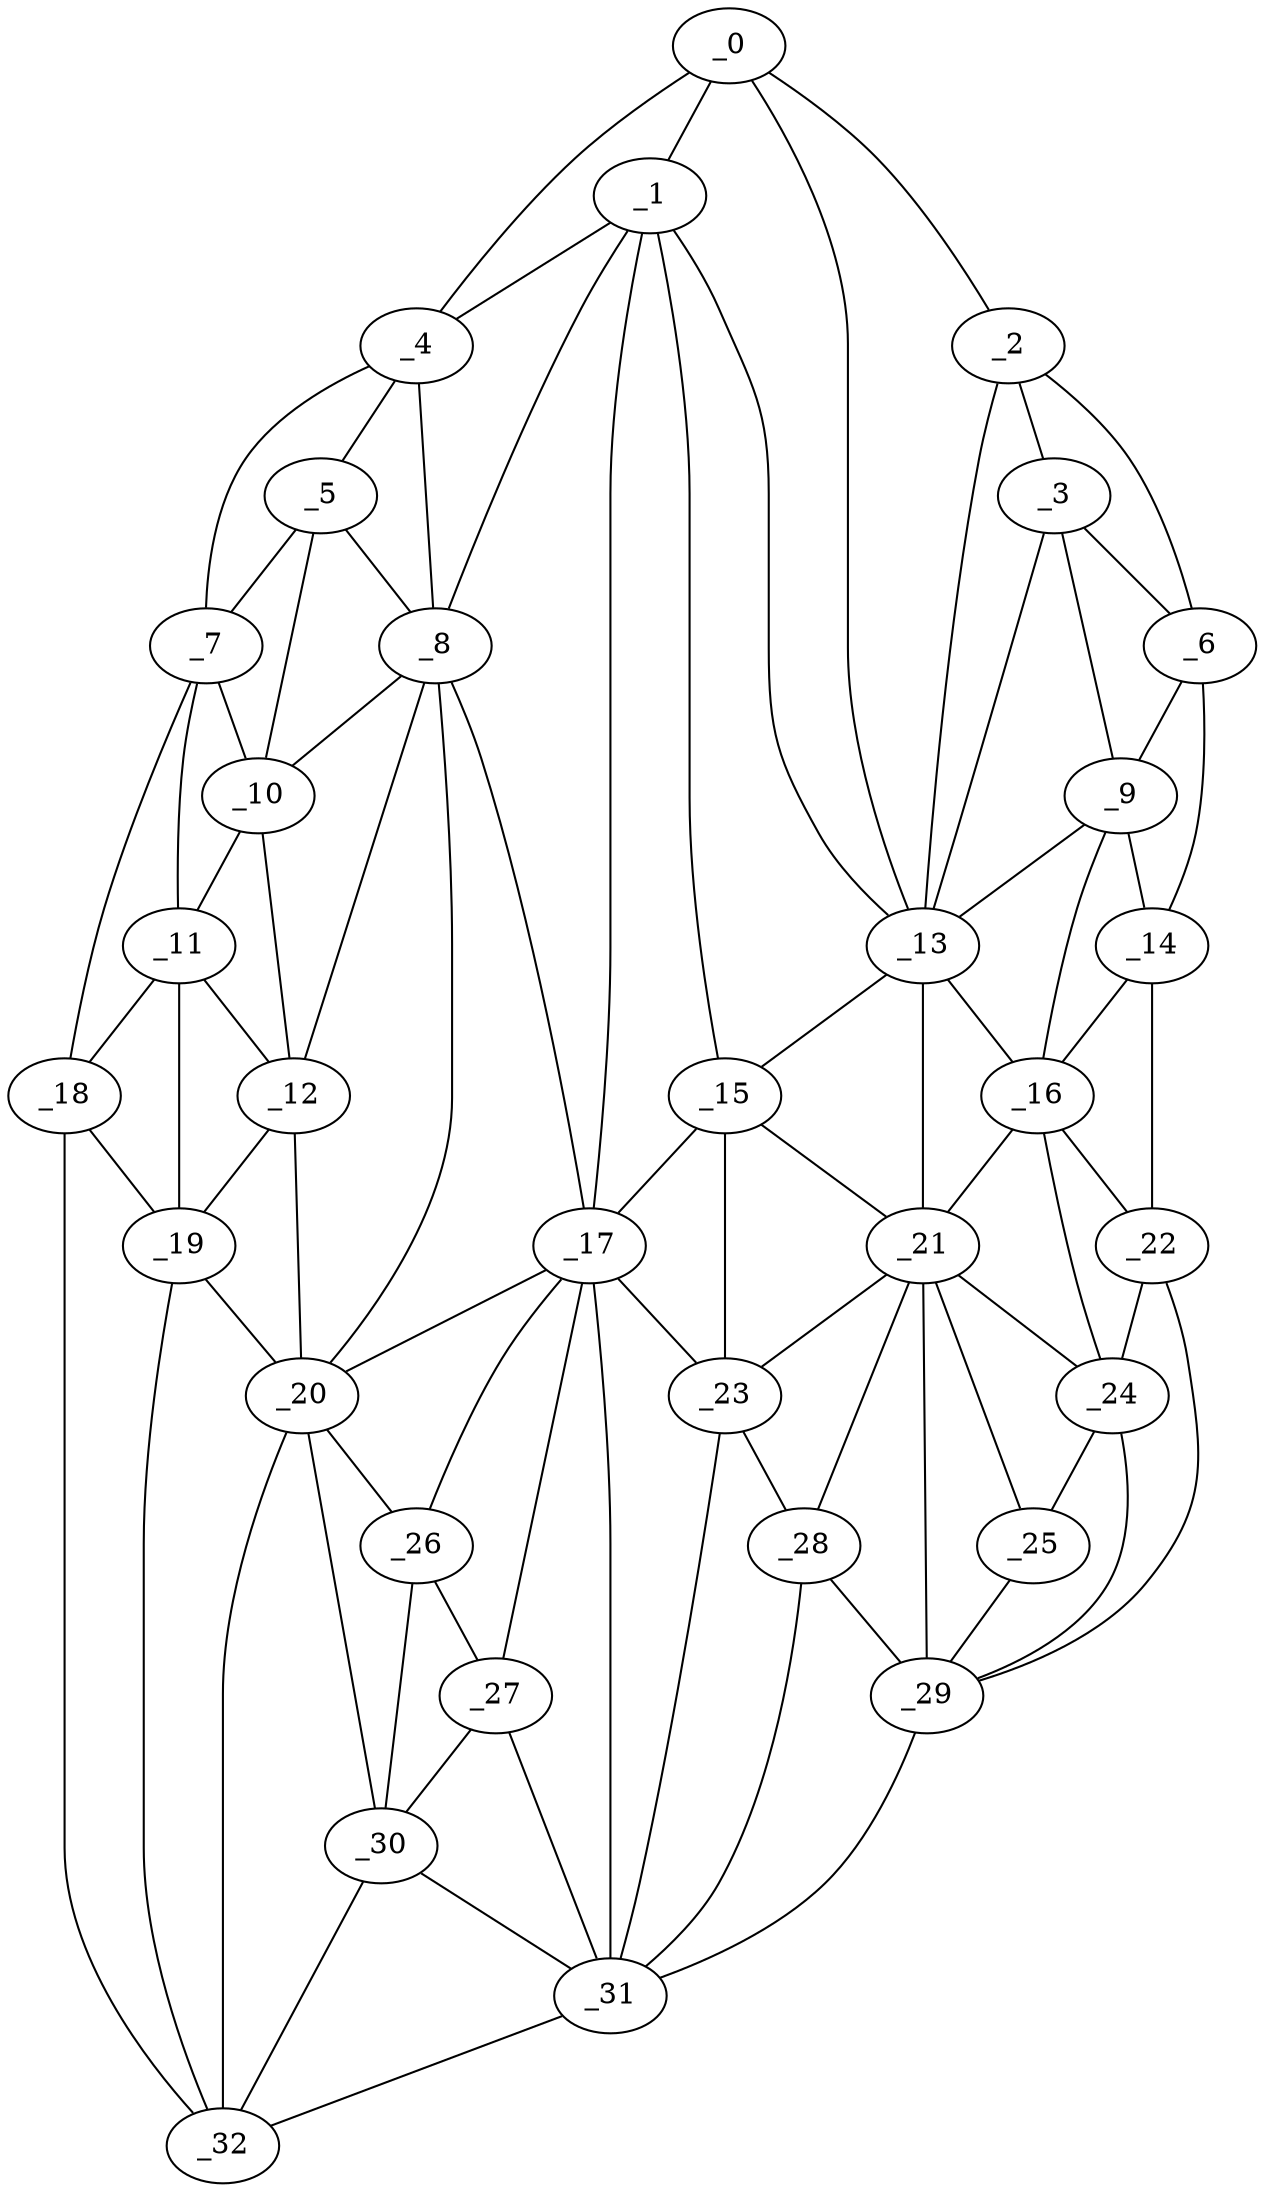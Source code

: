 graph "obj14__300.gxl" {
	_0	 [x=30,
		y=66];
	_1	 [x=37,
		y=59];
	_0 -- _1	 [valence=1];
	_2	 [x=40,
		y=102];
	_0 -- _2	 [valence=1];
	_4	 [x=52,
		y=18];
	_0 -- _4	 [valence=1];
	_13	 [x=74,
		y=86];
	_0 -- _13	 [valence=2];
	_1 -- _4	 [valence=2];
	_8	 [x=66,
		y=30];
	_1 -- _8	 [valence=1];
	_1 -- _13	 [valence=2];
	_15	 [x=78,
		y=80];
	_1 -- _15	 [valence=2];
	_17	 [x=83,
		y=44];
	_1 -- _17	 [valence=2];
	_3	 [x=49,
		y=109];
	_2 -- _3	 [valence=1];
	_6	 [x=62,
		y=120];
	_2 -- _6	 [valence=1];
	_2 -- _13	 [valence=2];
	_3 -- _6	 [valence=1];
	_9	 [x=66,
		y=111];
	_3 -- _9	 [valence=2];
	_3 -- _13	 [valence=2];
	_5	 [x=59,
		y=15];
	_4 -- _5	 [valence=1];
	_7	 [x=64,
		y=12];
	_4 -- _7	 [valence=1];
	_4 -- _8	 [valence=2];
	_5 -- _7	 [valence=1];
	_5 -- _8	 [valence=2];
	_10	 [x=67,
		y=19];
	_5 -- _10	 [valence=2];
	_6 -- _9	 [valence=1];
	_14	 [x=77,
		y=119];
	_6 -- _14	 [valence=1];
	_7 -- _10	 [valence=2];
	_11	 [x=72,
		y=18];
	_7 -- _11	 [valence=1];
	_18	 [x=85,
		y=4];
	_7 -- _18	 [valence=1];
	_8 -- _10	 [valence=1];
	_12	 [x=73,
		y=22];
	_8 -- _12	 [valence=1];
	_8 -- _17	 [valence=1];
	_20	 [x=86,
		y=25];
	_8 -- _20	 [valence=1];
	_9 -- _13	 [valence=2];
	_9 -- _14	 [valence=2];
	_16	 [x=79,
		y=108];
	_9 -- _16	 [valence=2];
	_10 -- _11	 [valence=2];
	_10 -- _12	 [valence=2];
	_11 -- _12	 [valence=1];
	_11 -- _18	 [valence=2];
	_19	 [x=86,
		y=17];
	_11 -- _19	 [valence=1];
	_12 -- _19	 [valence=1];
	_12 -- _20	 [valence=2];
	_13 -- _15	 [valence=2];
	_13 -- _16	 [valence=1];
	_21	 [x=87,
		y=87];
	_13 -- _21	 [valence=1];
	_14 -- _16	 [valence=1];
	_22	 [x=89,
		y=110];
	_14 -- _22	 [valence=1];
	_15 -- _17	 [valence=2];
	_15 -- _21	 [valence=2];
	_23	 [x=90,
		y=69];
	_15 -- _23	 [valence=1];
	_16 -- _21	 [valence=2];
	_16 -- _22	 [valence=2];
	_24	 [x=91,
		y=101];
	_16 -- _24	 [valence=2];
	_17 -- _20	 [valence=2];
	_17 -- _23	 [valence=1];
	_26	 [x=95,
		y=38];
	_17 -- _26	 [valence=1];
	_27	 [x=97,
		y=43];
	_17 -- _27	 [valence=1];
	_31	 [x=100,
		y=52];
	_17 -- _31	 [valence=2];
	_18 -- _19	 [valence=2];
	_32	 [x=102,
		y=23];
	_18 -- _32	 [valence=1];
	_19 -- _20	 [valence=2];
	_19 -- _32	 [valence=1];
	_20 -- _26	 [valence=2];
	_30	 [x=98,
		y=32];
	_20 -- _30	 [valence=1];
	_20 -- _32	 [valence=1];
	_21 -- _23	 [valence=2];
	_21 -- _24	 [valence=2];
	_25	 [x=94,
		y=90];
	_21 -- _25	 [valence=2];
	_28	 [x=97,
		y=77];
	_21 -- _28	 [valence=2];
	_29	 [x=97,
		y=82];
	_21 -- _29	 [valence=1];
	_22 -- _24	 [valence=1];
	_22 -- _29	 [valence=1];
	_23 -- _28	 [valence=1];
	_23 -- _31	 [valence=2];
	_24 -- _25	 [valence=2];
	_24 -- _29	 [valence=2];
	_25 -- _29	 [valence=1];
	_26 -- _27	 [valence=2];
	_26 -- _30	 [valence=1];
	_27 -- _30	 [valence=2];
	_27 -- _31	 [valence=1];
	_28 -- _29	 [valence=1];
	_28 -- _31	 [valence=2];
	_29 -- _31	 [valence=1];
	_30 -- _31	 [valence=1];
	_30 -- _32	 [valence=2];
	_31 -- _32	 [valence=1];
}
